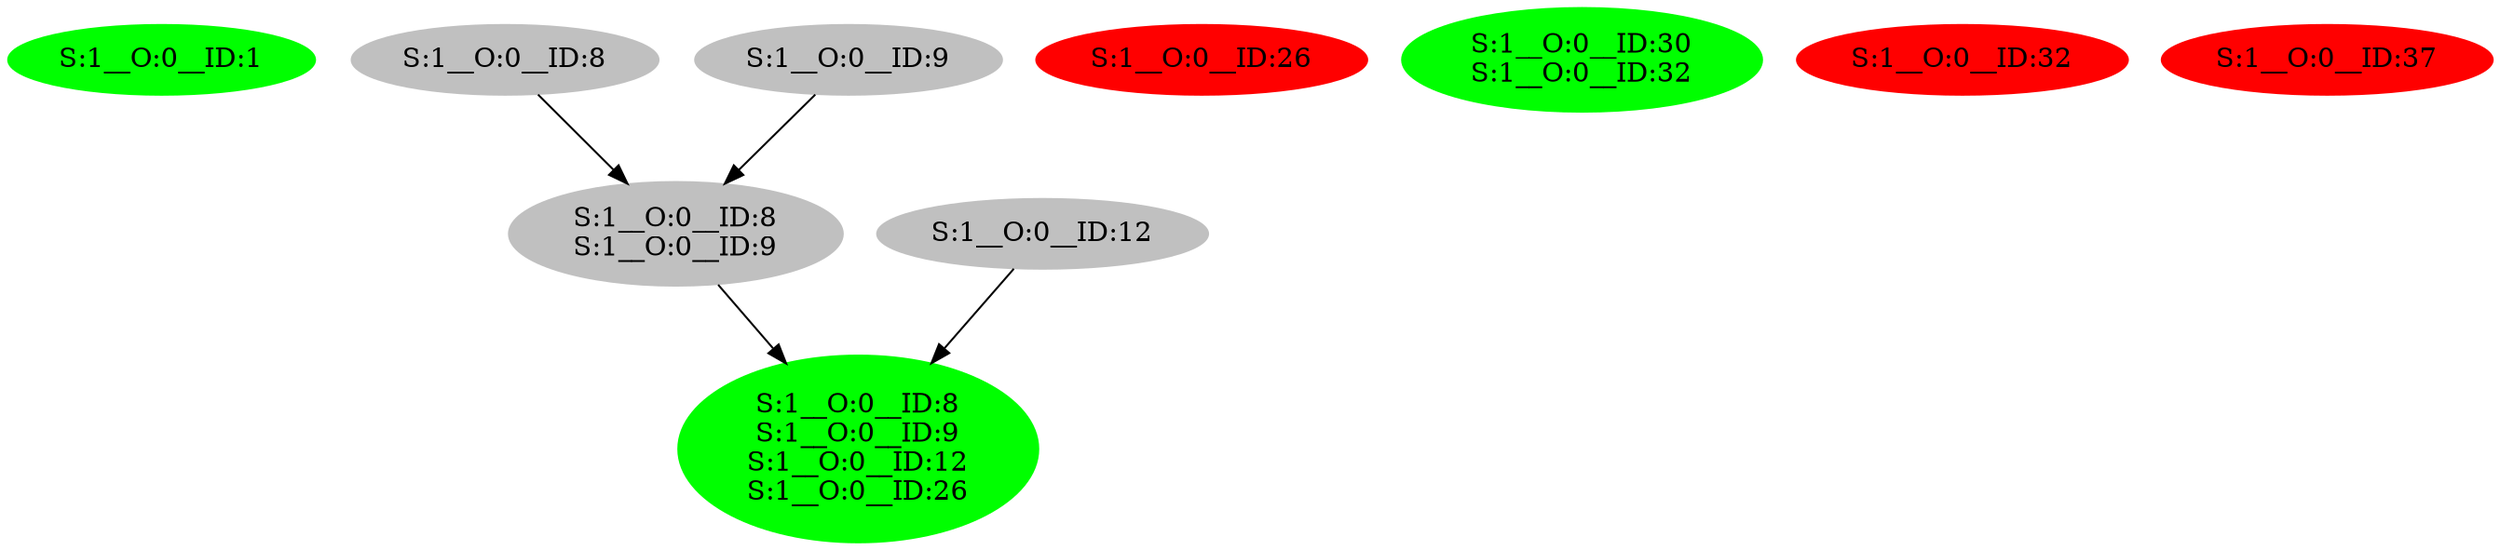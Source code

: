 strict digraph  {
0 [color=green, label="S:1__O:0__ID:1", style=filled];
1 [color=grey, label="S:1__O:0__ID:8", style=filled];
2 [color=grey, label="S:1__O:0__ID:8
S:1__O:0__ID:9", style=filled];
3 [color=green, label="S:1__O:0__ID:8
S:1__O:0__ID:9
S:1__O:0__ID:12
S:1__O:0__ID:26", style=filled];
4 [color=grey, label="S:1__O:0__ID:9", style=filled];
5 [color=grey, label="S:1__O:0__ID:12", style=filled];
6 [color=red, label="S:1__O:0__ID:26", style=filled];
7 [color=green, label="S:1__O:0__ID:30
S:1__O:0__ID:32", style=filled];
8 [color=red, label="S:1__O:0__ID:32", style=filled];
9 [color=red, label="S:1__O:0__ID:37", style=filled];
1 -> 2;
2 -> 3;
4 -> 2;
5 -> 3;
}
